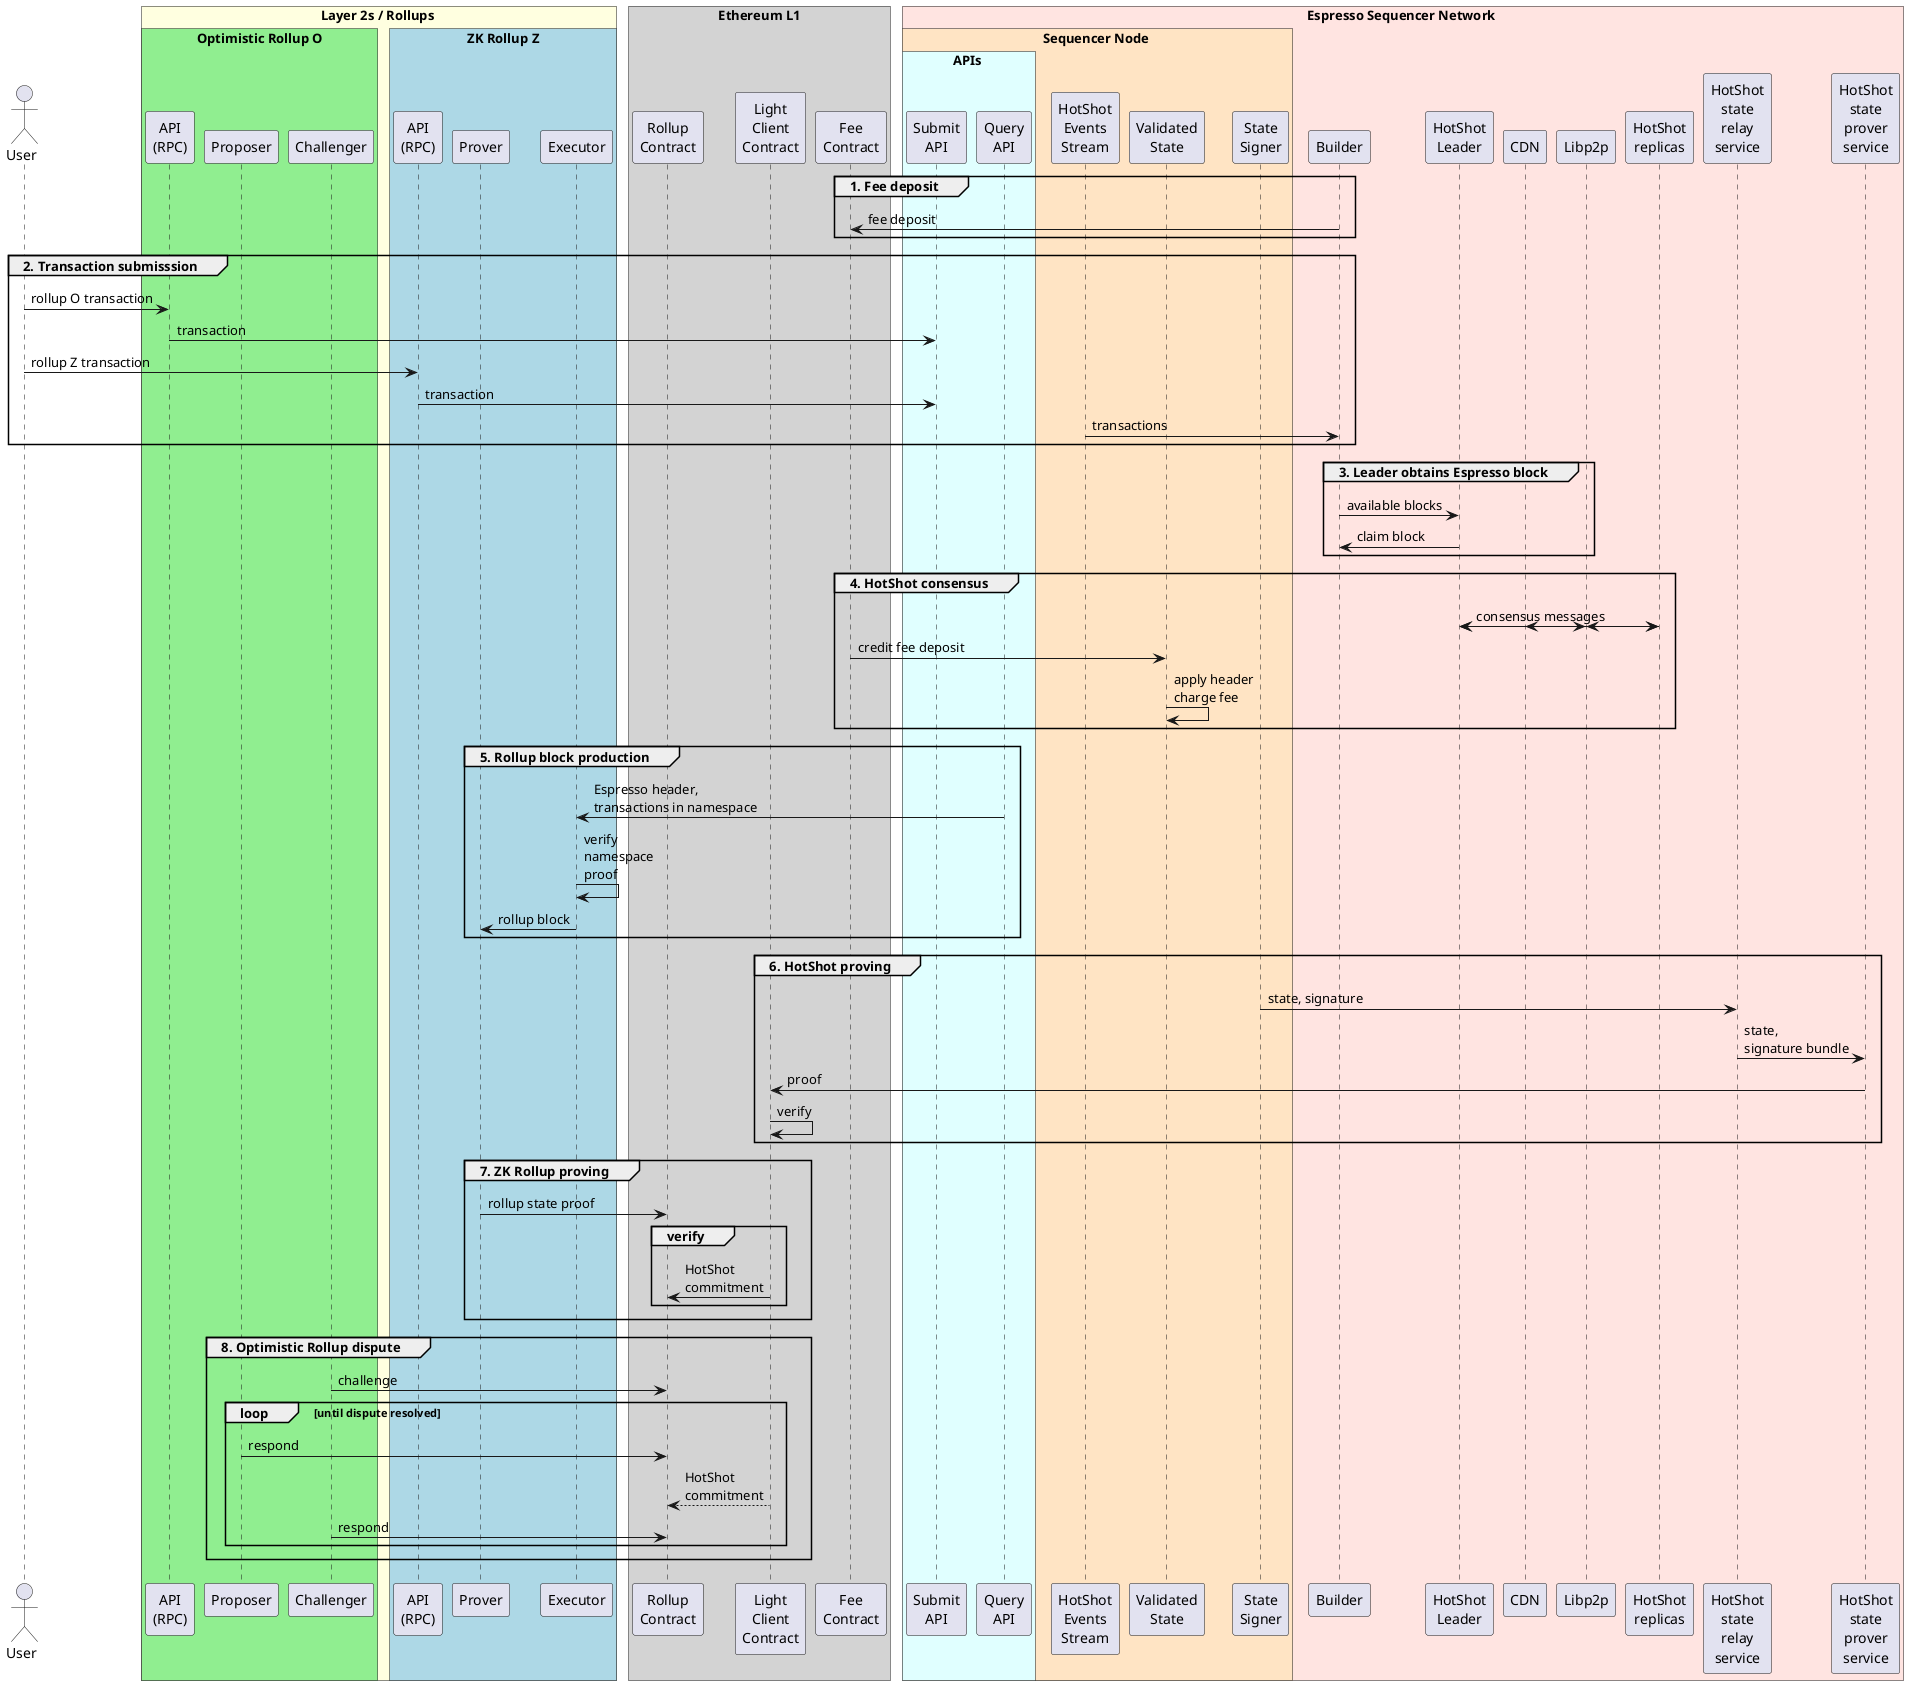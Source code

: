 @startuml
!pragma teoz true
actor User

box Layer 2s / Rollups #LightYellow
    box "Optimistic Rollup O" #LightGreen
        participant "API\n(RPC)" as orrpc
        participant Proposer
        participant Challenger
    end box
    box "ZK Rollup Z" #LightBlue
        participant "API\n(RPC)" as zkrpc
        participant "Prover" as rprover
        participant "Executor" as executor
    end box
end box

box "Ethereum L1" #LightGrey
    participant "Rollup\nContract" as RC
    participant "Light\nClient\nContract" as LC
    participant "Fee\nContract" as fee
end box

box Espresso Sequencer Network #MistyRose
    box Sequencer Node #Bisque
        box APIs #LightCyan
            participant "Submit\nAPI" as submit
            participant "Query\nAPI" as query
        end box
        participant "HotShot\nEvents\nStream" as events
        participant "Validated\nState" as ValidatedState
        participant "State\nSigner" as signer
    end box

    participant Builder
    participant "HotShot\nLeader" as leader
    participant CDN
    participant Libp2p
    participant "HotShot\nreplicas" as replicas
    participant "HotShot\nstate\nrelay\nservice" as relay
    participant "HotShot\nstate\nprover\nservice" as prover
end box

group 1. Fee deposit
    Builder -> fee: fee deposit
end group

group 2. Transaction submisssion
    User -> orrpc: rollup O transaction
    orrpc -> submit: transaction
    User -> zkrpc: rollup Z transaction
    zkrpc -> submit: transaction
    events -> Builder: transactions
end group

group 3. Leader obtains Espresso block
    Builder -> leader: available blocks
    leader -> Builder: claim block
end group

group 4. HotShot consensus
    leader <-> replicas: consensus messages
    & leader <-> Libp2p:
    & Libp2p <-> replicas:
    & replicas -> CDN:
    fee -> ValidatedState: credit fee deposit
    ValidatedState -> ValidatedState: apply header\ncharge fee
end group

group 5. Rollup block production
    query -> executor: Espresso header,\ntransactions in namespace
    executor -> executor: verify\nnamespace\nproof
    executor -> rprover: rollup block
end group

group 6. HotShot proving
    signer -> relay: state, signature
    relay -> prover: state,\nsignature bundle
    prover -> "Light\nClient\nContract" as LC: proof
    LC -> LC: verify
end group

group 7. ZK Rollup proving
    rprover -> RC: rollup state proof
    group verify
        LC -> "Rollup\nContract" as RC: HotShot\ncommitment
    end group
end group

group 8. Optimistic Rollup dispute
    Challenger -> RC: challenge
    loop until dispute resolved
    Proposer -> RC: respond
    LC --> RC: HotShot\ncommitment
    Challenger -> RC: respond
end group
@enduml
